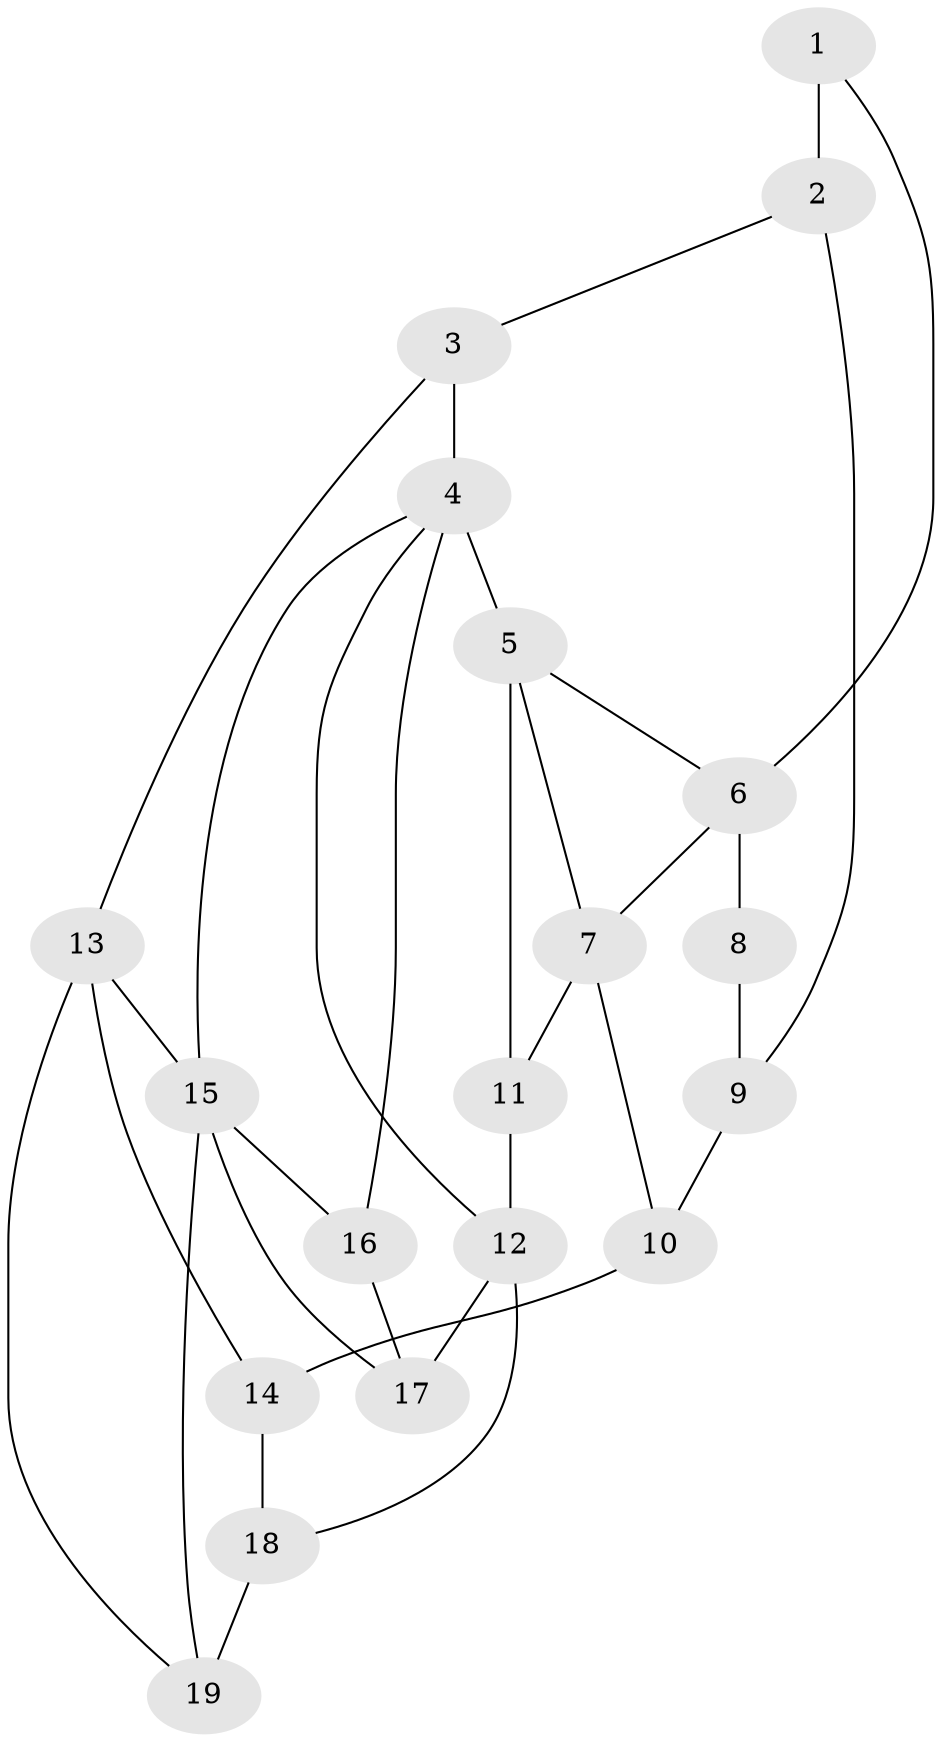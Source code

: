 // original degree distribution, {3: 0.05084745762711865, 4: 0.22033898305084745, 5: 0.5254237288135594, 6: 0.2033898305084746}
// Generated by graph-tools (version 1.1) at 2025/54/03/04/25 22:54:13]
// undirected, 19 vertices, 32 edges
graph export_dot {
  node [color=gray90,style=filled];
  1;
  2;
  3;
  4;
  5;
  6;
  7;
  8;
  9;
  10;
  11;
  12;
  13;
  14;
  15;
  16;
  17;
  18;
  19;
  1 -- 2 [weight=2.0];
  1 -- 6 [weight=1.0];
  2 -- 3 [weight=2.0];
  2 -- 9 [weight=2.0];
  3 -- 4 [weight=1.0];
  3 -- 13 [weight=2.0];
  4 -- 5 [weight=3.0];
  4 -- 12 [weight=1.0];
  4 -- 15 [weight=1.0];
  4 -- 16 [weight=1.0];
  5 -- 6 [weight=1.0];
  5 -- 7 [weight=1.0];
  5 -- 11 [weight=1.0];
  6 -- 7 [weight=1.0];
  6 -- 8 [weight=2.0];
  7 -- 10 [weight=2.0];
  7 -- 11 [weight=1.0];
  8 -- 9 [weight=2.0];
  9 -- 10 [weight=2.0];
  10 -- 14 [weight=2.0];
  11 -- 12 [weight=2.0];
  12 -- 17 [weight=1.0];
  12 -- 18 [weight=1.0];
  13 -- 14 [weight=2.0];
  13 -- 15 [weight=1.0];
  13 -- 19 [weight=2.0];
  14 -- 18 [weight=2.0];
  15 -- 16 [weight=3.0];
  15 -- 17 [weight=1.0];
  15 -- 19 [weight=1.0];
  16 -- 17 [weight=1.0];
  18 -- 19 [weight=3.0];
}
